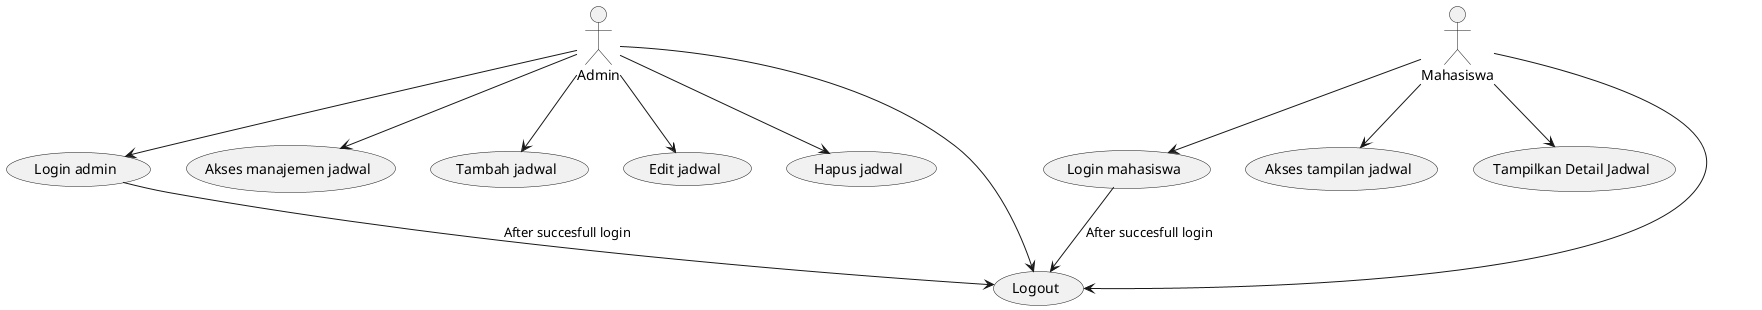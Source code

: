 @startuml jadwal
actor Admin 
actor Mahasiswa

usecase "Login admin" as UC1
usecase "Login mahasiswa" as UC2
usecase "Akses manajemen jadwal" as UC3
usecase "Tambah jadwal" as UC4
usecase "Edit jadwal" as UC5
usecase "Hapus jadwal" as UC6
usecase "Akses tampilan jadwal" as UC7
usecase "Tampilkan Detail Jadwal" as UC8
usecase "Logout" as UC9

Admin --> UC1
Admin --> UC3
Admin --> UC4
Admin --> UC5
Admin --> UC6
Admin --> UC9 

Mahasiswa --> UC2
Mahasiswa --> UC7
Mahasiswa --> UC8
Mahasiswa --> UC9

UC1 --> UC9 : After succesfull login
UC2 --> UC9 : After succesfull login

@enduml